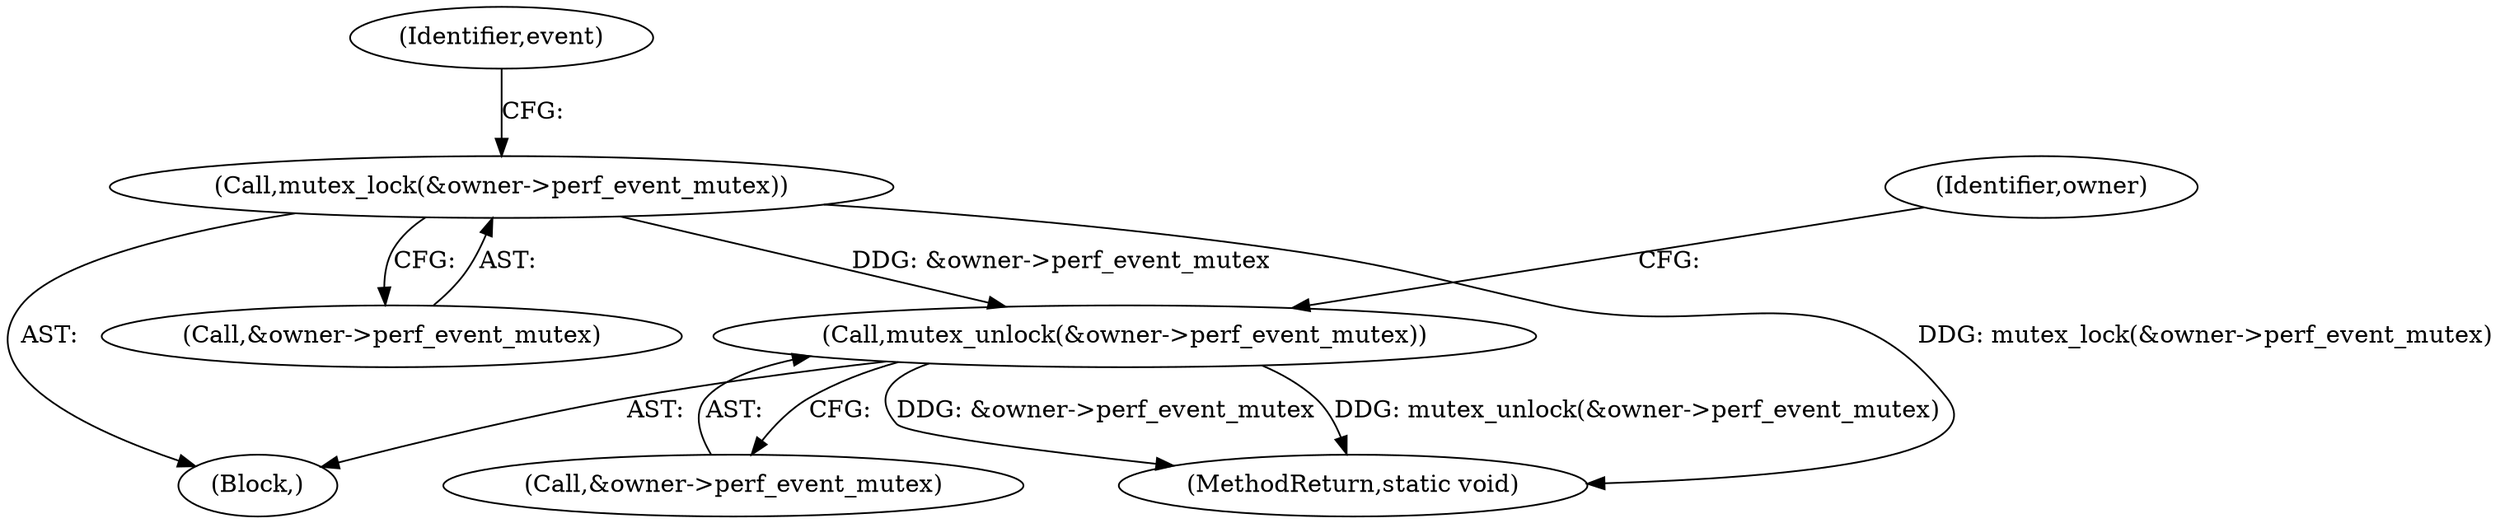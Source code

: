 digraph "1_linux_f63a8daa5812afef4f06c962351687e1ff9ccb2b_12@API" {
"1000138" [label="(Call,mutex_unlock(&owner->perf_event_mutex))"];
"1000124" [label="(Call,mutex_lock(&owner->perf_event_mutex))"];
"1000124" [label="(Call,mutex_lock(&owner->perf_event_mutex))"];
"1000139" [label="(Call,&owner->perf_event_mutex)"];
"1000131" [label="(Identifier,event)"];
"1000125" [label="(Call,&owner->perf_event_mutex)"];
"1000145" [label="(MethodReturn,static void)"];
"1000123" [label="(Block,)"];
"1000138" [label="(Call,mutex_unlock(&owner->perf_event_mutex))"];
"1000144" [label="(Identifier,owner)"];
"1000138" -> "1000123"  [label="AST: "];
"1000138" -> "1000139"  [label="CFG: "];
"1000139" -> "1000138"  [label="AST: "];
"1000144" -> "1000138"  [label="CFG: "];
"1000138" -> "1000145"  [label="DDG: &owner->perf_event_mutex"];
"1000138" -> "1000145"  [label="DDG: mutex_unlock(&owner->perf_event_mutex)"];
"1000124" -> "1000138"  [label="DDG: &owner->perf_event_mutex"];
"1000124" -> "1000123"  [label="AST: "];
"1000124" -> "1000125"  [label="CFG: "];
"1000125" -> "1000124"  [label="AST: "];
"1000131" -> "1000124"  [label="CFG: "];
"1000124" -> "1000145"  [label="DDG: mutex_lock(&owner->perf_event_mutex)"];
}
